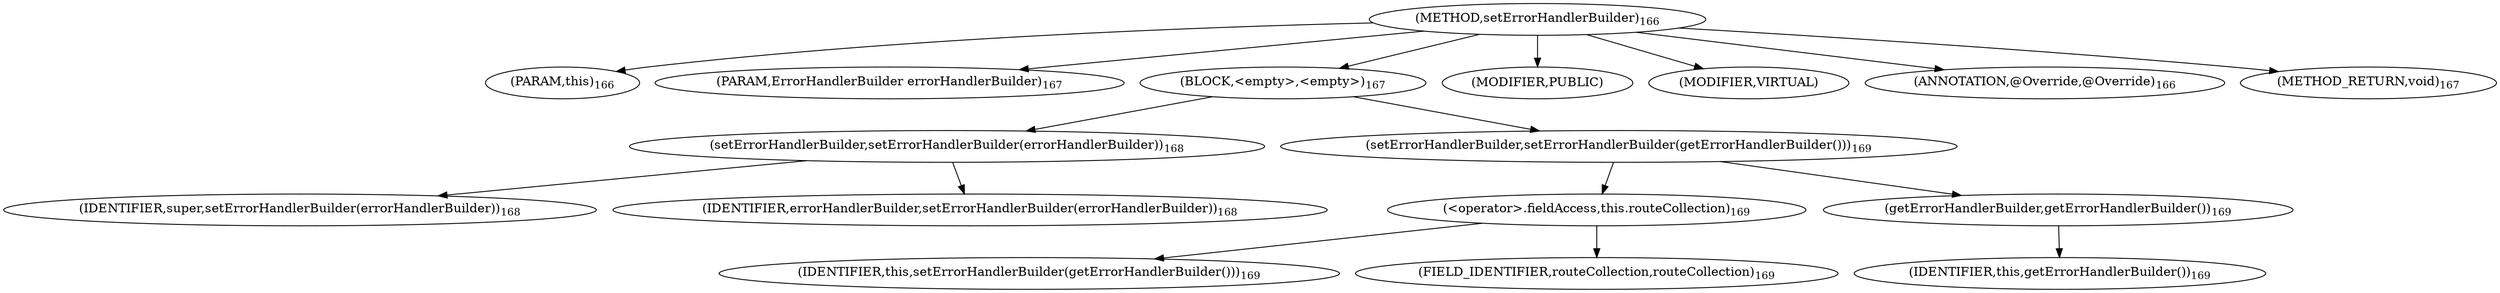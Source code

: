 digraph "setErrorHandlerBuilder" {  
"280" [label = <(METHOD,setErrorHandlerBuilder)<SUB>166</SUB>> ]
"24" [label = <(PARAM,this)<SUB>166</SUB>> ]
"281" [label = <(PARAM,ErrorHandlerBuilder errorHandlerBuilder)<SUB>167</SUB>> ]
"282" [label = <(BLOCK,&lt;empty&gt;,&lt;empty&gt;)<SUB>167</SUB>> ]
"283" [label = <(setErrorHandlerBuilder,setErrorHandlerBuilder(errorHandlerBuilder))<SUB>168</SUB>> ]
"284" [label = <(IDENTIFIER,super,setErrorHandlerBuilder(errorHandlerBuilder))<SUB>168</SUB>> ]
"285" [label = <(IDENTIFIER,errorHandlerBuilder,setErrorHandlerBuilder(errorHandlerBuilder))<SUB>168</SUB>> ]
"286" [label = <(setErrorHandlerBuilder,setErrorHandlerBuilder(getErrorHandlerBuilder()))<SUB>169</SUB>> ]
"287" [label = <(&lt;operator&gt;.fieldAccess,this.routeCollection)<SUB>169</SUB>> ]
"288" [label = <(IDENTIFIER,this,setErrorHandlerBuilder(getErrorHandlerBuilder()))<SUB>169</SUB>> ]
"289" [label = <(FIELD_IDENTIFIER,routeCollection,routeCollection)<SUB>169</SUB>> ]
"290" [label = <(getErrorHandlerBuilder,getErrorHandlerBuilder())<SUB>169</SUB>> ]
"23" [label = <(IDENTIFIER,this,getErrorHandlerBuilder())<SUB>169</SUB>> ]
"291" [label = <(MODIFIER,PUBLIC)> ]
"292" [label = <(MODIFIER,VIRTUAL)> ]
"293" [label = <(ANNOTATION,@Override,@Override)<SUB>166</SUB>> ]
"294" [label = <(METHOD_RETURN,void)<SUB>167</SUB>> ]
  "280" -> "24" 
  "280" -> "281" 
  "280" -> "282" 
  "280" -> "291" 
  "280" -> "292" 
  "280" -> "293" 
  "280" -> "294" 
  "282" -> "283" 
  "282" -> "286" 
  "283" -> "284" 
  "283" -> "285" 
  "286" -> "287" 
  "286" -> "290" 
  "287" -> "288" 
  "287" -> "289" 
  "290" -> "23" 
}
